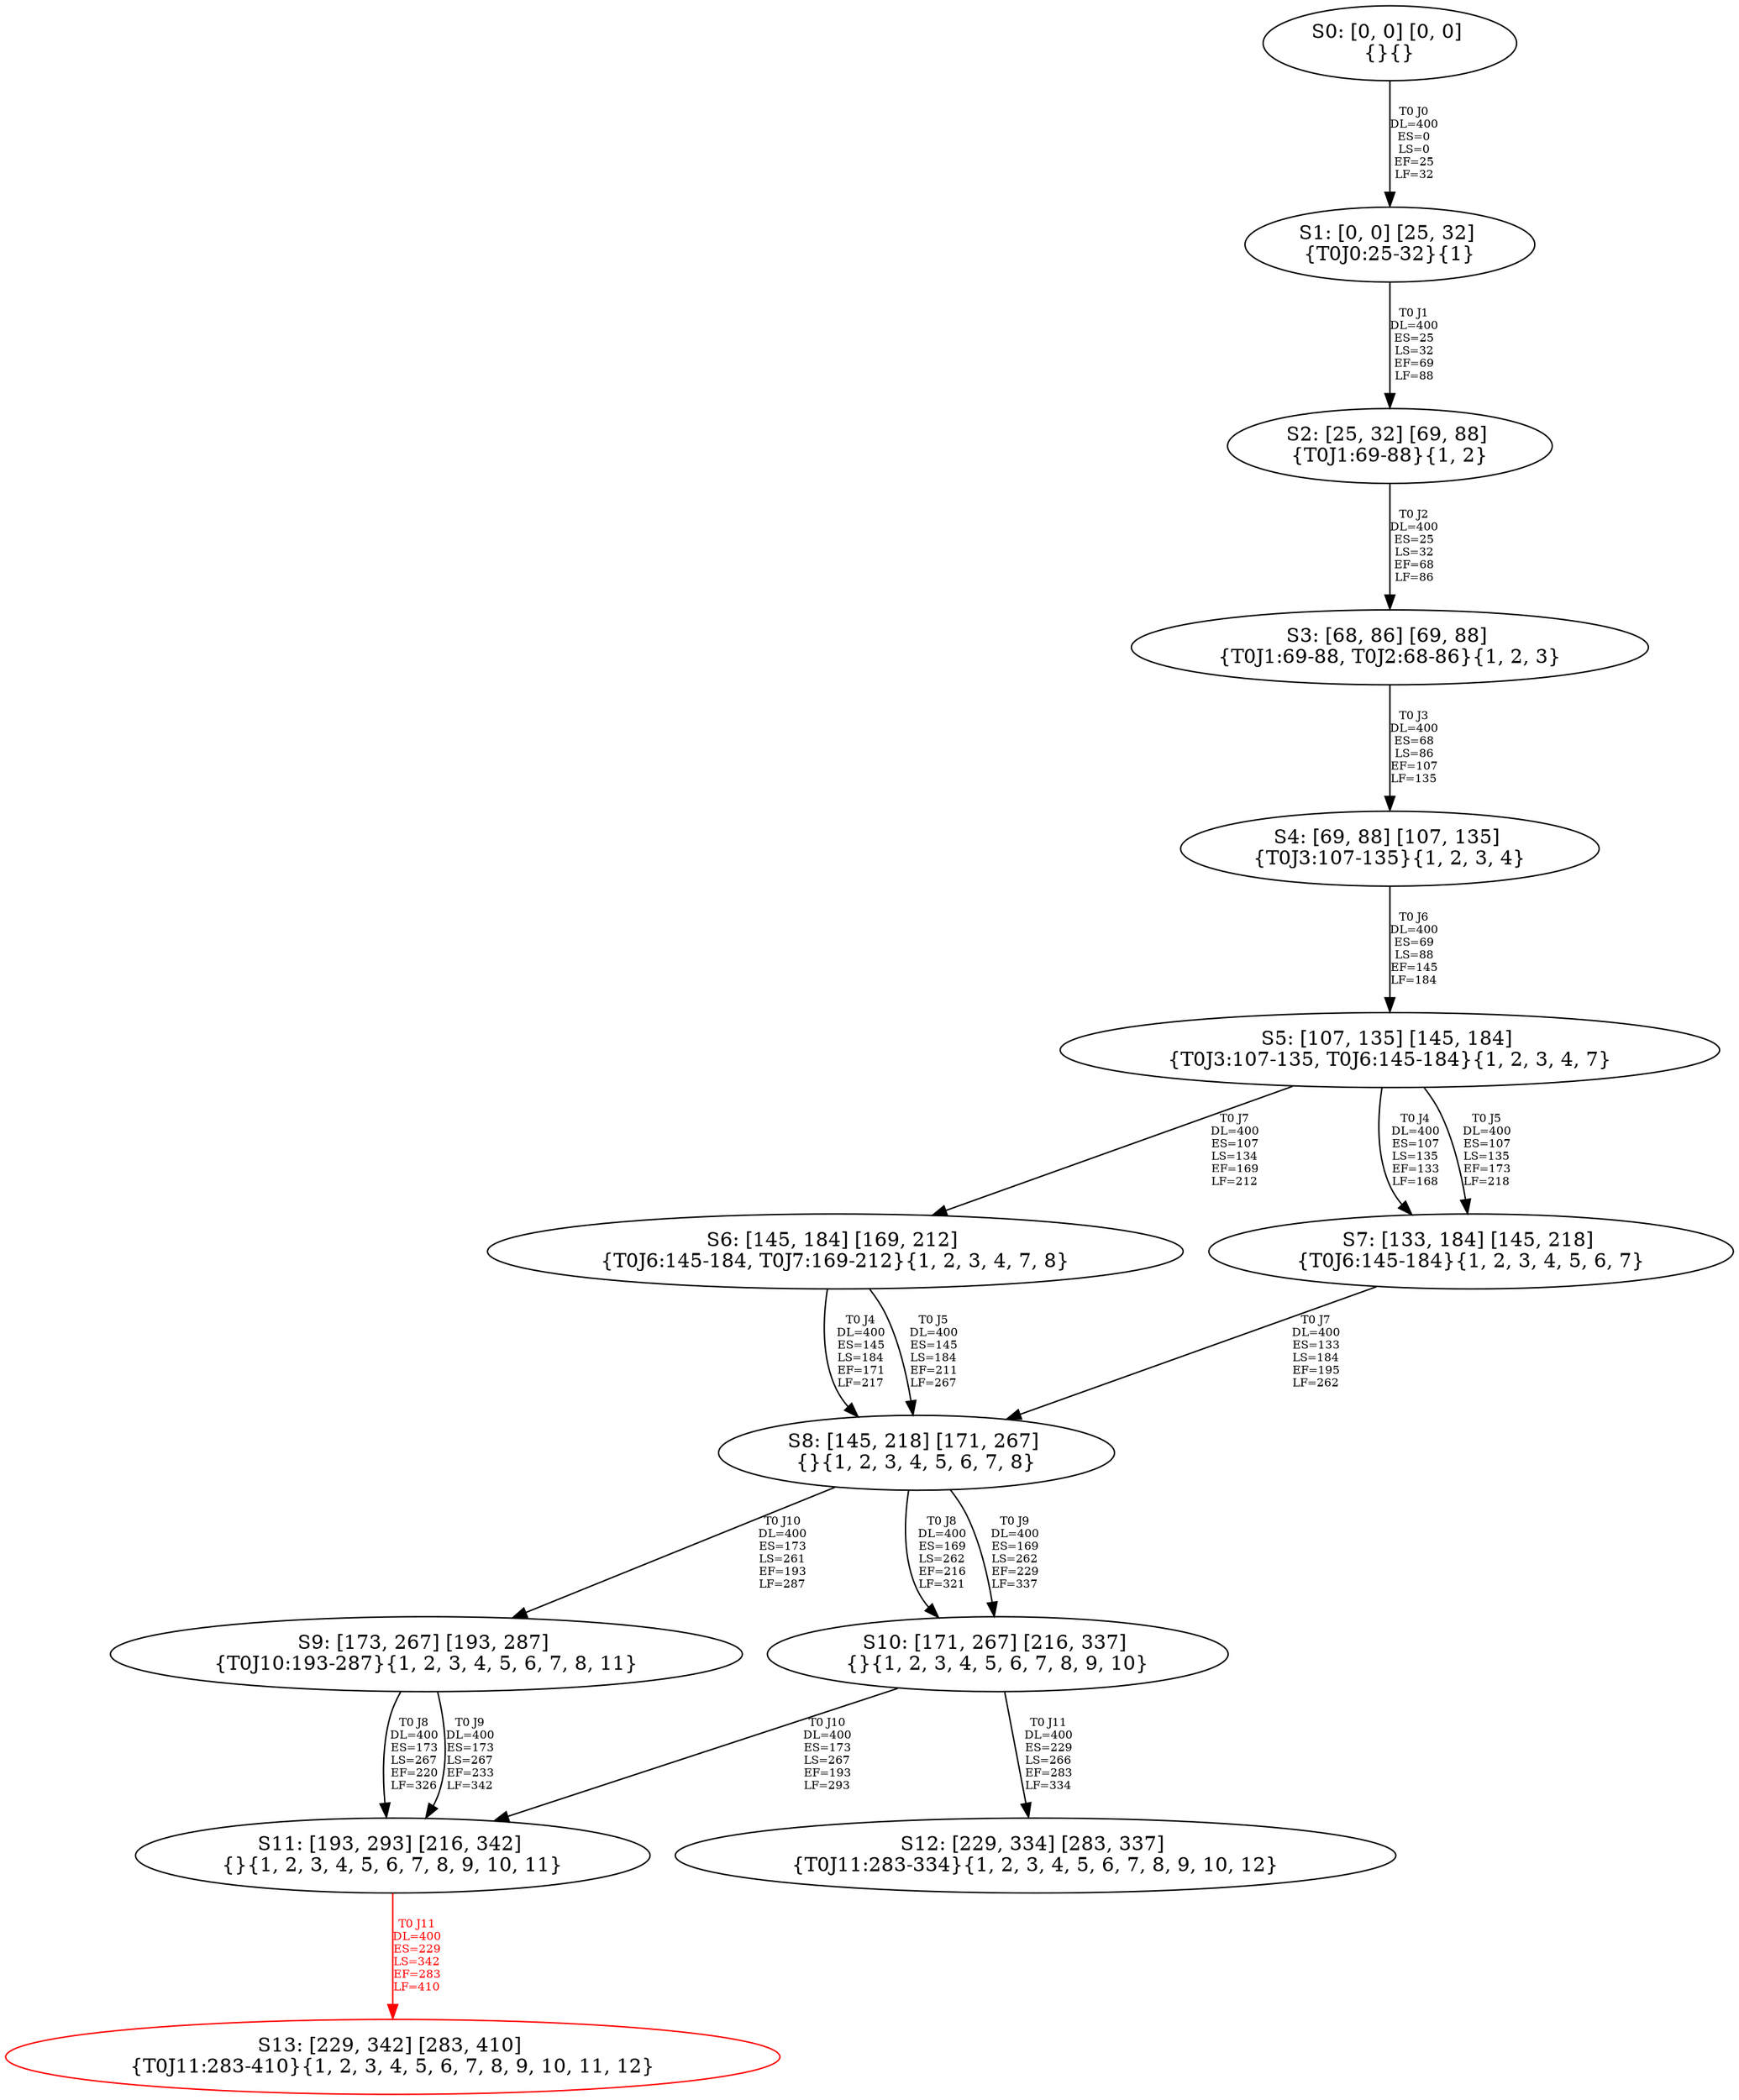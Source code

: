 digraph {
	S0[label="S0: [0, 0] [0, 0] \n{}{}"];
	S1[label="S1: [0, 0] [25, 32] \n{T0J0:25-32}{1}"];
	S2[label="S2: [25, 32] [69, 88] \n{T0J1:69-88}{1, 2}"];
	S3[label="S3: [68, 86] [69, 88] \n{T0J1:69-88, T0J2:68-86}{1, 2, 3}"];
	S4[label="S4: [69, 88] [107, 135] \n{T0J3:107-135}{1, 2, 3, 4}"];
	S5[label="S5: [107, 135] [145, 184] \n{T0J3:107-135, T0J6:145-184}{1, 2, 3, 4, 7}"];
	S6[label="S6: [145, 184] [169, 212] \n{T0J6:145-184, T0J7:169-212}{1, 2, 3, 4, 7, 8}"];
	S7[label="S7: [133, 184] [145, 218] \n{T0J6:145-184}{1, 2, 3, 4, 5, 6, 7}"];
	S8[label="S8: [145, 218] [171, 267] \n{}{1, 2, 3, 4, 5, 6, 7, 8}"];
	S9[label="S9: [173, 267] [193, 287] \n{T0J10:193-287}{1, 2, 3, 4, 5, 6, 7, 8, 11}"];
	S10[label="S10: [171, 267] [216, 337] \n{}{1, 2, 3, 4, 5, 6, 7, 8, 9, 10}"];
	S11[label="S11: [193, 293] [216, 342] \n{}{1, 2, 3, 4, 5, 6, 7, 8, 9, 10, 11}"];
	S12[label="S12: [229, 334] [283, 337] \n{T0J11:283-334}{1, 2, 3, 4, 5, 6, 7, 8, 9, 10, 12}"];
	S13[label="S13: [229, 342] [283, 410] \n{T0J11:283-410}{1, 2, 3, 4, 5, 6, 7, 8, 9, 10, 11, 12}"];
	S0 -> S1[label="T0 J0\nDL=400\nES=0\nLS=0\nEF=25\nLF=32",fontsize=8];
	S1 -> S2[label="T0 J1\nDL=400\nES=25\nLS=32\nEF=69\nLF=88",fontsize=8];
	S2 -> S3[label="T0 J2\nDL=400\nES=25\nLS=32\nEF=68\nLF=86",fontsize=8];
	S3 -> S4[label="T0 J3\nDL=400\nES=68\nLS=86\nEF=107\nLF=135",fontsize=8];
	S4 -> S5[label="T0 J6\nDL=400\nES=69\nLS=88\nEF=145\nLF=184",fontsize=8];
	S5 -> S7[label="T0 J4\nDL=400\nES=107\nLS=135\nEF=133\nLF=168",fontsize=8];
	S5 -> S7[label="T0 J5\nDL=400\nES=107\nLS=135\nEF=173\nLF=218",fontsize=8];
	S5 -> S6[label="T0 J7\nDL=400\nES=107\nLS=134\nEF=169\nLF=212",fontsize=8];
	S6 -> S8[label="T0 J4\nDL=400\nES=145\nLS=184\nEF=171\nLF=217",fontsize=8];
	S6 -> S8[label="T0 J5\nDL=400\nES=145\nLS=184\nEF=211\nLF=267",fontsize=8];
	S7 -> S8[label="T0 J7\nDL=400\nES=133\nLS=184\nEF=195\nLF=262",fontsize=8];
	S8 -> S10[label="T0 J8\nDL=400\nES=169\nLS=262\nEF=216\nLF=321",fontsize=8];
	S8 -> S10[label="T0 J9\nDL=400\nES=169\nLS=262\nEF=229\nLF=337",fontsize=8];
	S8 -> S9[label="T0 J10\nDL=400\nES=173\nLS=261\nEF=193\nLF=287",fontsize=8];
	S9 -> S11[label="T0 J8\nDL=400\nES=173\nLS=267\nEF=220\nLF=326",fontsize=8];
	S9 -> S11[label="T0 J9\nDL=400\nES=173\nLS=267\nEF=233\nLF=342",fontsize=8];
	S10 -> S11[label="T0 J10\nDL=400\nES=173\nLS=267\nEF=193\nLF=293",fontsize=8];
	S10 -> S12[label="T0 J11\nDL=400\nES=229\nLS=266\nEF=283\nLF=334",fontsize=8];
	S11 -> S13[label="T0 J11\nDL=400\nES=229\nLS=342\nEF=283\nLF=410",color=Red,fontcolor=Red,fontsize=8];
S13[color=Red];
}
